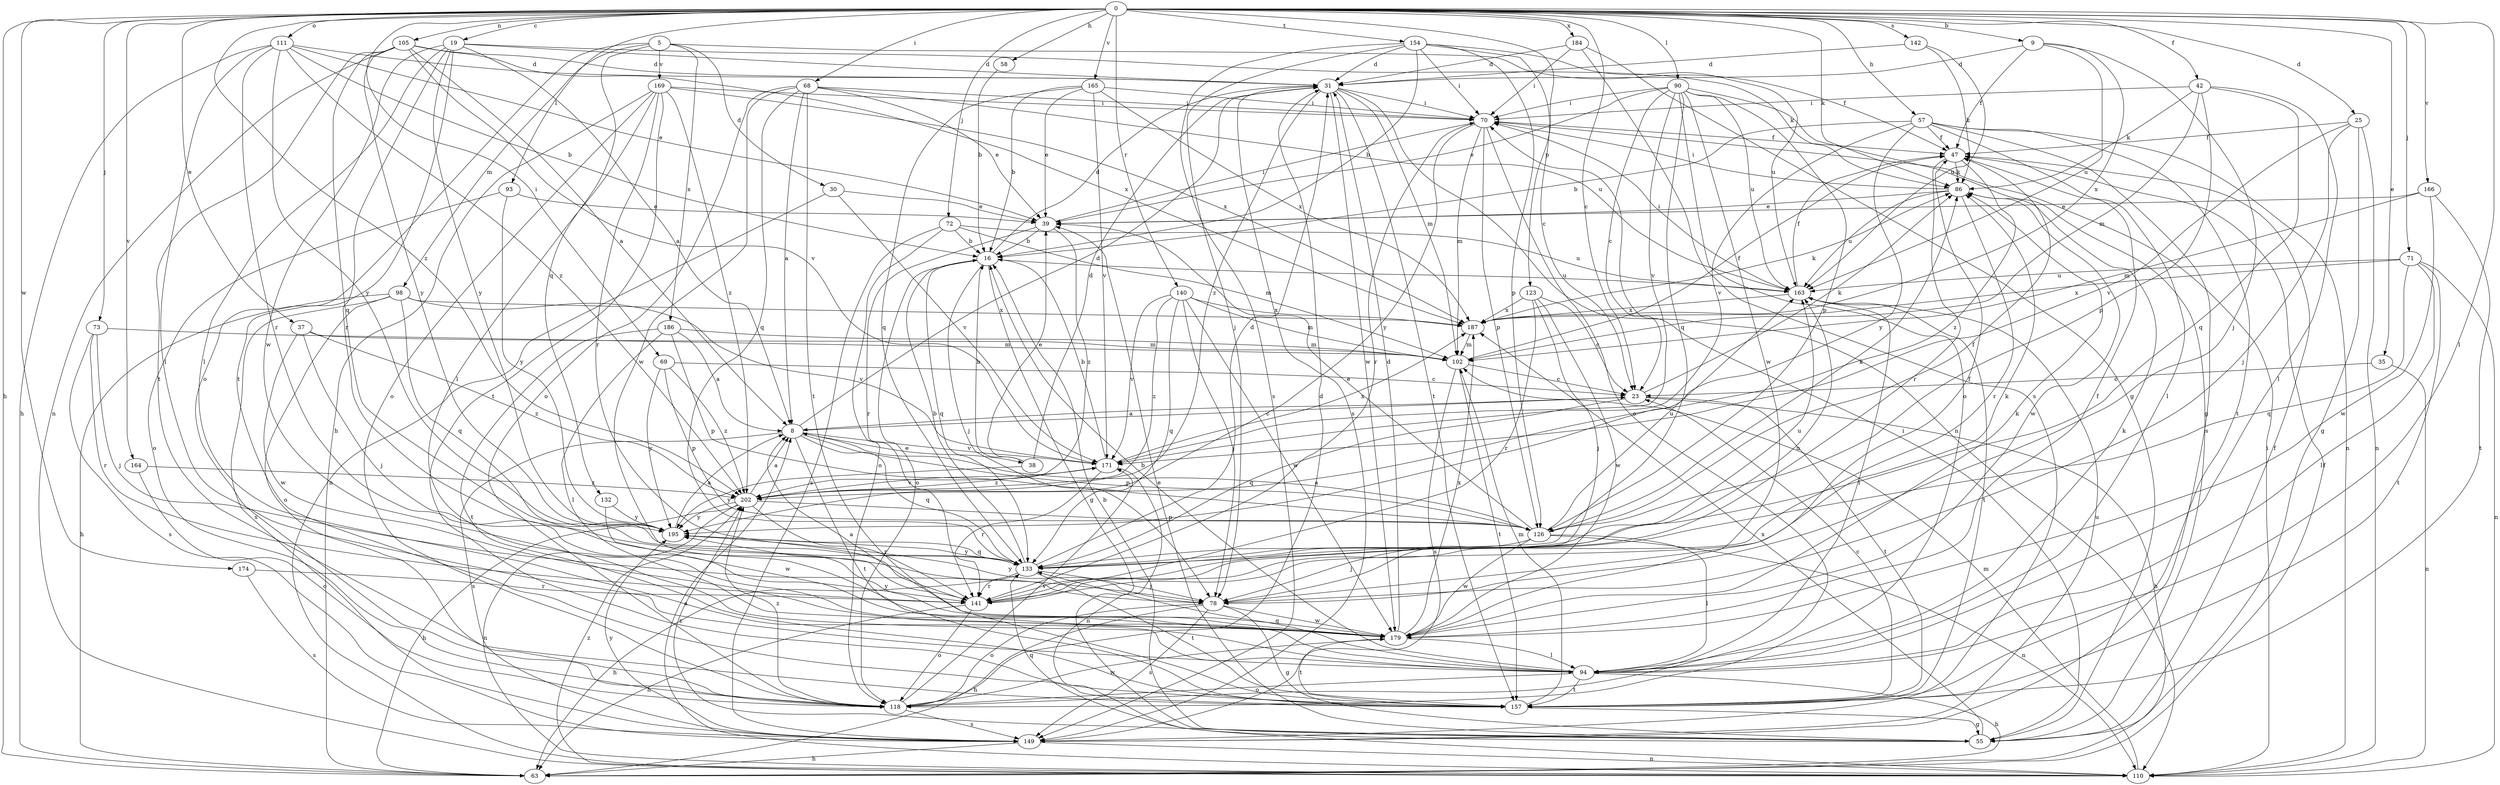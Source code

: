 strict digraph  {
0;
5;
8;
9;
16;
19;
23;
25;
30;
31;
35;
37;
38;
39;
42;
47;
55;
57;
58;
63;
68;
69;
70;
71;
72;
73;
78;
86;
90;
93;
94;
98;
102;
105;
110;
111;
118;
123;
126;
132;
133;
140;
141;
142;
149;
154;
157;
163;
164;
165;
166;
169;
171;
174;
179;
184;
186;
187;
195;
202;
0 -> 9  [label=b];
0 -> 19  [label=c];
0 -> 23  [label=c];
0 -> 25  [label=d];
0 -> 35  [label=e];
0 -> 37  [label=e];
0 -> 42  [label=f];
0 -> 57  [label=h];
0 -> 58  [label=h];
0 -> 63  [label=h];
0 -> 68  [label=i];
0 -> 69  [label=i];
0 -> 71  [label=j];
0 -> 72  [label=j];
0 -> 73  [label=j];
0 -> 86  [label=k];
0 -> 90  [label=l];
0 -> 93  [label=l];
0 -> 94  [label=l];
0 -> 105  [label=n];
0 -> 111  [label=o];
0 -> 123  [label=p];
0 -> 140  [label=r];
0 -> 142  [label=s];
0 -> 154  [label=t];
0 -> 164  [label=v];
0 -> 165  [label=v];
0 -> 166  [label=v];
0 -> 174  [label=w];
0 -> 184  [label=x];
0 -> 202  [label=z];
5 -> 30  [label=d];
5 -> 47  [label=f];
5 -> 98  [label=m];
5 -> 118  [label=o];
5 -> 132  [label=q];
5 -> 169  [label=v];
5 -> 186  [label=x];
8 -> 23  [label=c];
8 -> 31  [label=d];
8 -> 38  [label=e];
8 -> 126  [label=p];
8 -> 133  [label=q];
8 -> 149  [label=s];
8 -> 157  [label=t];
8 -> 171  [label=v];
9 -> 31  [label=d];
9 -> 47  [label=f];
9 -> 78  [label=j];
9 -> 163  [label=u];
9 -> 187  [label=x];
16 -> 31  [label=d];
16 -> 55  [label=g];
16 -> 78  [label=j];
16 -> 118  [label=o];
16 -> 133  [label=q];
16 -> 163  [label=u];
19 -> 8  [label=a];
19 -> 31  [label=d];
19 -> 86  [label=k];
19 -> 94  [label=l];
19 -> 141  [label=r];
19 -> 157  [label=t];
19 -> 179  [label=w];
19 -> 195  [label=y];
23 -> 8  [label=a];
23 -> 63  [label=h];
23 -> 86  [label=k];
23 -> 133  [label=q];
23 -> 157  [label=t];
25 -> 47  [label=f];
25 -> 55  [label=g];
25 -> 78  [label=j];
25 -> 110  [label=n];
25 -> 171  [label=v];
30 -> 39  [label=e];
30 -> 110  [label=n];
30 -> 171  [label=v];
31 -> 70  [label=i];
31 -> 102  [label=m];
31 -> 110  [label=n];
31 -> 149  [label=s];
31 -> 157  [label=t];
31 -> 179  [label=w];
31 -> 202  [label=z];
35 -> 23  [label=c];
35 -> 110  [label=n];
37 -> 78  [label=j];
37 -> 102  [label=m];
37 -> 179  [label=w];
37 -> 202  [label=z];
38 -> 16  [label=b];
38 -> 31  [label=d];
38 -> 39  [label=e];
38 -> 195  [label=y];
39 -> 16  [label=b];
39 -> 70  [label=i];
39 -> 141  [label=r];
39 -> 202  [label=z];
42 -> 70  [label=i];
42 -> 86  [label=k];
42 -> 94  [label=l];
42 -> 102  [label=m];
42 -> 126  [label=p];
42 -> 133  [label=q];
47 -> 86  [label=k];
47 -> 141  [label=r];
47 -> 202  [label=z];
55 -> 16  [label=b];
55 -> 39  [label=e];
55 -> 47  [label=f];
55 -> 70  [label=i];
55 -> 133  [label=q];
55 -> 187  [label=x];
55 -> 202  [label=z];
57 -> 16  [label=b];
57 -> 47  [label=f];
57 -> 94  [label=l];
57 -> 110  [label=n];
57 -> 149  [label=s];
57 -> 157  [label=t];
57 -> 171  [label=v];
57 -> 195  [label=y];
58 -> 16  [label=b];
63 -> 47  [label=f];
68 -> 8  [label=a];
68 -> 39  [label=e];
68 -> 70  [label=i];
68 -> 118  [label=o];
68 -> 133  [label=q];
68 -> 157  [label=t];
68 -> 163  [label=u];
68 -> 179  [label=w];
69 -> 23  [label=c];
69 -> 126  [label=p];
69 -> 195  [label=y];
69 -> 202  [label=z];
70 -> 47  [label=f];
70 -> 102  [label=m];
70 -> 118  [label=o];
70 -> 126  [label=p];
70 -> 141  [label=r];
70 -> 195  [label=y];
71 -> 94  [label=l];
71 -> 110  [label=n];
71 -> 133  [label=q];
71 -> 157  [label=t];
71 -> 163  [label=u];
71 -> 187  [label=x];
72 -> 16  [label=b];
72 -> 102  [label=m];
72 -> 118  [label=o];
72 -> 149  [label=s];
72 -> 163  [label=u];
73 -> 78  [label=j];
73 -> 102  [label=m];
73 -> 141  [label=r];
73 -> 149  [label=s];
78 -> 47  [label=f];
78 -> 55  [label=g];
78 -> 63  [label=h];
78 -> 118  [label=o];
78 -> 149  [label=s];
78 -> 179  [label=w];
78 -> 195  [label=y];
86 -> 39  [label=e];
86 -> 70  [label=i];
86 -> 141  [label=r];
86 -> 163  [label=u];
86 -> 179  [label=w];
90 -> 23  [label=c];
90 -> 39  [label=e];
90 -> 55  [label=g];
90 -> 70  [label=i];
90 -> 118  [label=o];
90 -> 126  [label=p];
90 -> 133  [label=q];
90 -> 163  [label=u];
90 -> 171  [label=v];
90 -> 179  [label=w];
93 -> 39  [label=e];
93 -> 118  [label=o];
93 -> 195  [label=y];
94 -> 16  [label=b];
94 -> 63  [label=h];
94 -> 86  [label=k];
94 -> 118  [label=o];
94 -> 133  [label=q];
94 -> 157  [label=t];
98 -> 63  [label=h];
98 -> 118  [label=o];
98 -> 133  [label=q];
98 -> 149  [label=s];
98 -> 171  [label=v];
98 -> 187  [label=x];
102 -> 23  [label=c];
102 -> 47  [label=f];
102 -> 149  [label=s];
102 -> 157  [label=t];
105 -> 8  [label=a];
105 -> 31  [label=d];
105 -> 110  [label=n];
105 -> 133  [label=q];
105 -> 157  [label=t];
105 -> 171  [label=v];
105 -> 187  [label=x];
105 -> 195  [label=y];
110 -> 8  [label=a];
110 -> 70  [label=i];
110 -> 102  [label=m];
110 -> 202  [label=z];
111 -> 16  [label=b];
111 -> 31  [label=d];
111 -> 39  [label=e];
111 -> 63  [label=h];
111 -> 94  [label=l];
111 -> 141  [label=r];
111 -> 195  [label=y];
111 -> 202  [label=z];
118 -> 31  [label=d];
118 -> 149  [label=s];
118 -> 171  [label=v];
118 -> 179  [label=w];
118 -> 202  [label=z];
123 -> 23  [label=c];
123 -> 78  [label=j];
123 -> 141  [label=r];
123 -> 179  [label=w];
123 -> 187  [label=x];
126 -> 8  [label=a];
126 -> 39  [label=e];
126 -> 47  [label=f];
126 -> 78  [label=j];
126 -> 86  [label=k];
126 -> 94  [label=l];
126 -> 110  [label=n];
126 -> 163  [label=u];
126 -> 179  [label=w];
132 -> 179  [label=w];
132 -> 195  [label=y];
133 -> 16  [label=b];
133 -> 31  [label=d];
133 -> 63  [label=h];
133 -> 78  [label=j];
133 -> 141  [label=r];
133 -> 157  [label=t];
133 -> 163  [label=u];
133 -> 195  [label=y];
140 -> 78  [label=j];
140 -> 102  [label=m];
140 -> 133  [label=q];
140 -> 171  [label=v];
140 -> 179  [label=w];
140 -> 187  [label=x];
140 -> 202  [label=z];
141 -> 63  [label=h];
141 -> 86  [label=k];
141 -> 118  [label=o];
141 -> 163  [label=u];
142 -> 31  [label=d];
142 -> 86  [label=k];
142 -> 163  [label=u];
149 -> 63  [label=h];
149 -> 110  [label=n];
149 -> 163  [label=u];
149 -> 195  [label=y];
154 -> 16  [label=b];
154 -> 23  [label=c];
154 -> 31  [label=d];
154 -> 70  [label=i];
154 -> 78  [label=j];
154 -> 126  [label=p];
154 -> 149  [label=s];
154 -> 163  [label=u];
157 -> 23  [label=c];
157 -> 55  [label=g];
157 -> 102  [label=m];
163 -> 47  [label=f];
163 -> 70  [label=i];
163 -> 94  [label=l];
163 -> 157  [label=t];
163 -> 187  [label=x];
164 -> 118  [label=o];
164 -> 202  [label=z];
165 -> 16  [label=b];
165 -> 39  [label=e];
165 -> 70  [label=i];
165 -> 133  [label=q];
165 -> 171  [label=v];
165 -> 187  [label=x];
166 -> 39  [label=e];
166 -> 102  [label=m];
166 -> 157  [label=t];
166 -> 179  [label=w];
169 -> 63  [label=h];
169 -> 70  [label=i];
169 -> 94  [label=l];
169 -> 118  [label=o];
169 -> 141  [label=r];
169 -> 157  [label=t];
169 -> 187  [label=x];
169 -> 202  [label=z];
171 -> 16  [label=b];
171 -> 110  [label=n];
171 -> 141  [label=r];
171 -> 187  [label=x];
171 -> 202  [label=z];
174 -> 141  [label=r];
174 -> 149  [label=s];
179 -> 8  [label=a];
179 -> 31  [label=d];
179 -> 47  [label=f];
179 -> 86  [label=k];
179 -> 94  [label=l];
179 -> 157  [label=t];
179 -> 187  [label=x];
179 -> 195  [label=y];
184 -> 31  [label=d];
184 -> 55  [label=g];
184 -> 70  [label=i];
184 -> 149  [label=s];
186 -> 8  [label=a];
186 -> 94  [label=l];
186 -> 102  [label=m];
186 -> 126  [label=p];
186 -> 157  [label=t];
187 -> 86  [label=k];
187 -> 102  [label=m];
195 -> 8  [label=a];
195 -> 133  [label=q];
202 -> 8  [label=a];
202 -> 63  [label=h];
202 -> 110  [label=n];
202 -> 126  [label=p];
202 -> 141  [label=r];
202 -> 171  [label=v];
202 -> 195  [label=y];
}
